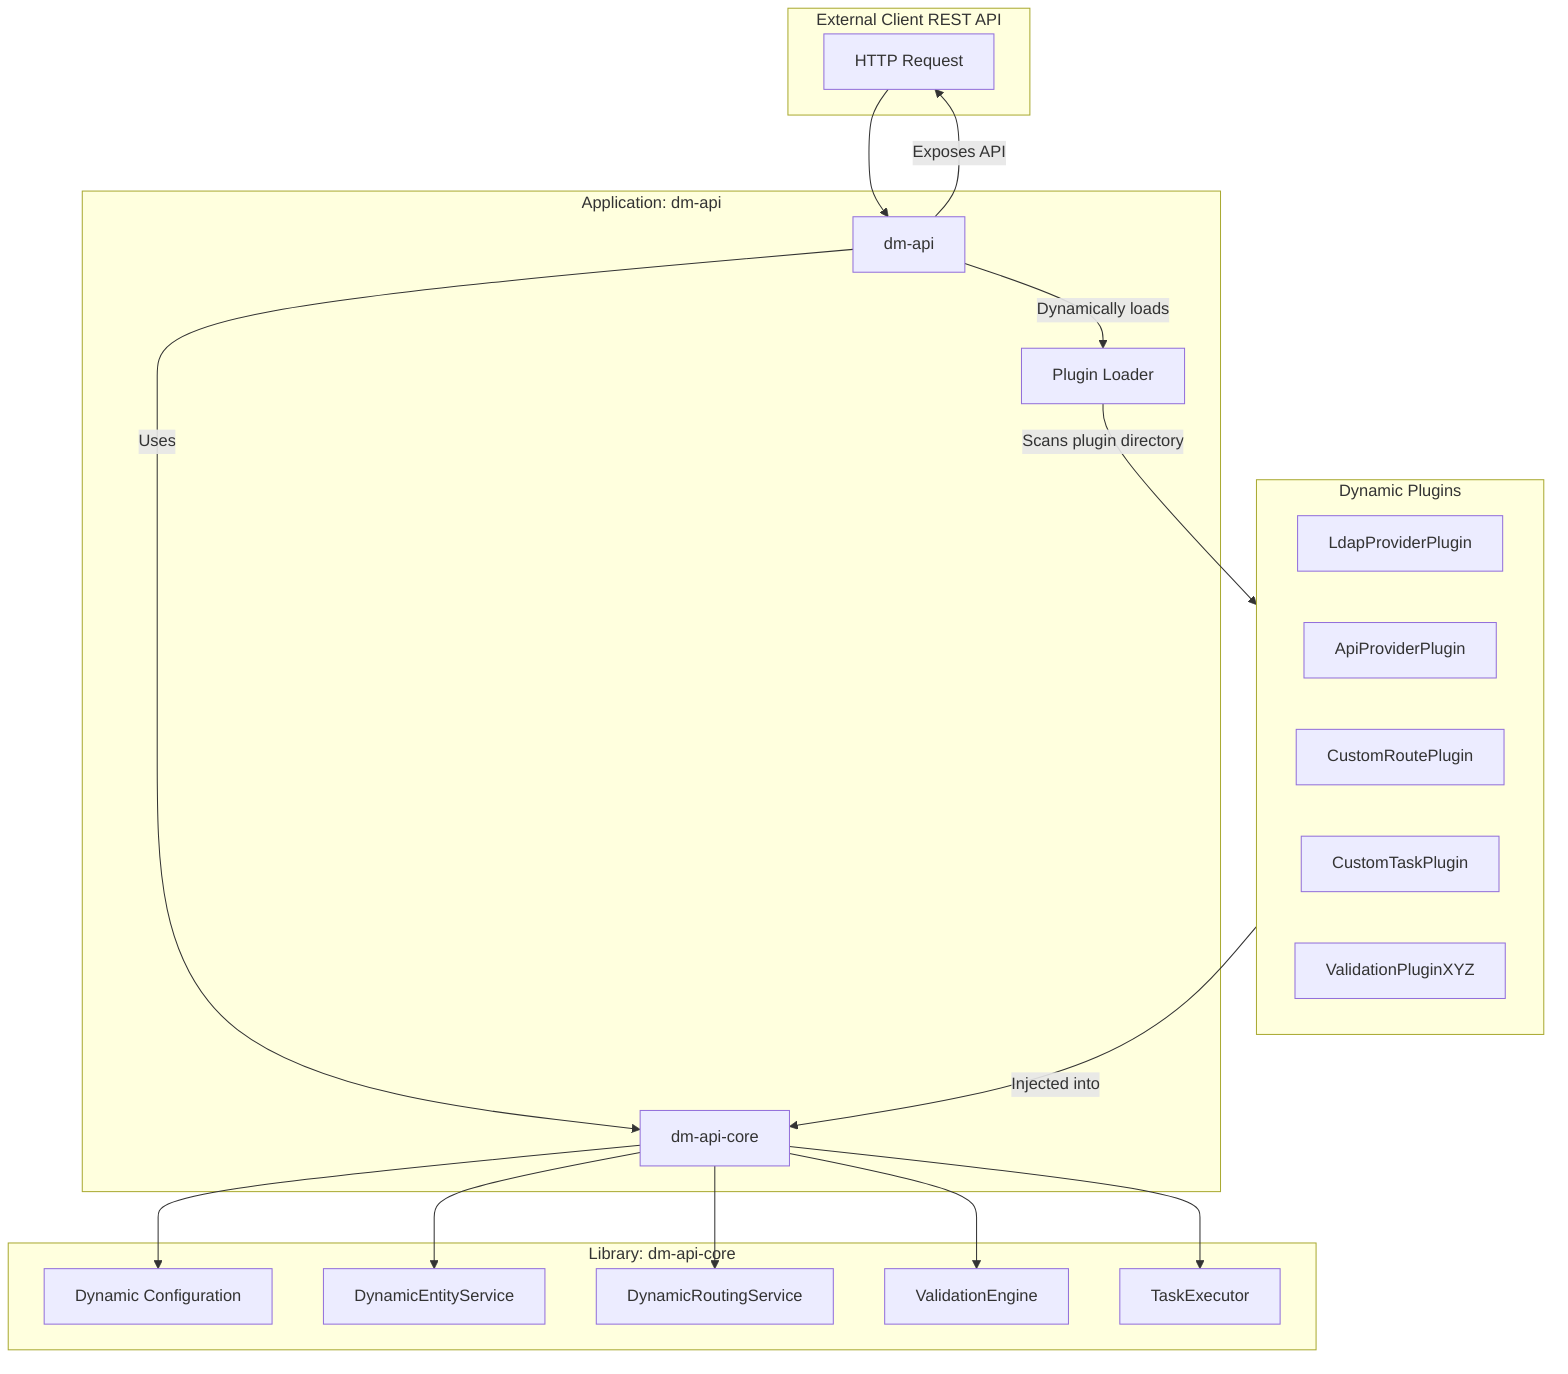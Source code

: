 flowchart TD
    subgraph Client [External Client REST API]
        C[HTTP Request]
    end

    subgraph API [Application: dm-api]
        A[dm-api]
        A -->|Dynamically loads| Loader[Plugin Loader]
        A -->|Uses| Core[dm-api-core]
    end

    subgraph CoreLib [Library: dm-api-core]
        Core --> Config[Dynamic Configuration]
        Core --> EntityService[DynamicEntityService]
        Core --> RoutingService[DynamicRoutingService]
        Core --> Validation[ValidationEngine]
        Core --> Tasks[TaskExecutor]
    end

    subgraph Plugins [Dynamic Plugins]
        PL1[LdapProviderPlugin]
        PL2[ApiProviderPlugin]
        PL3[CustomRoutePlugin]
        PL4[CustomTaskPlugin]
        PL5[ValidationPluginXYZ]
    end

    C --> A
    Loader -->|Scans plugin directory| Plugins
    Plugins -->|Injected into| Core
    A -->|Exposes API| C